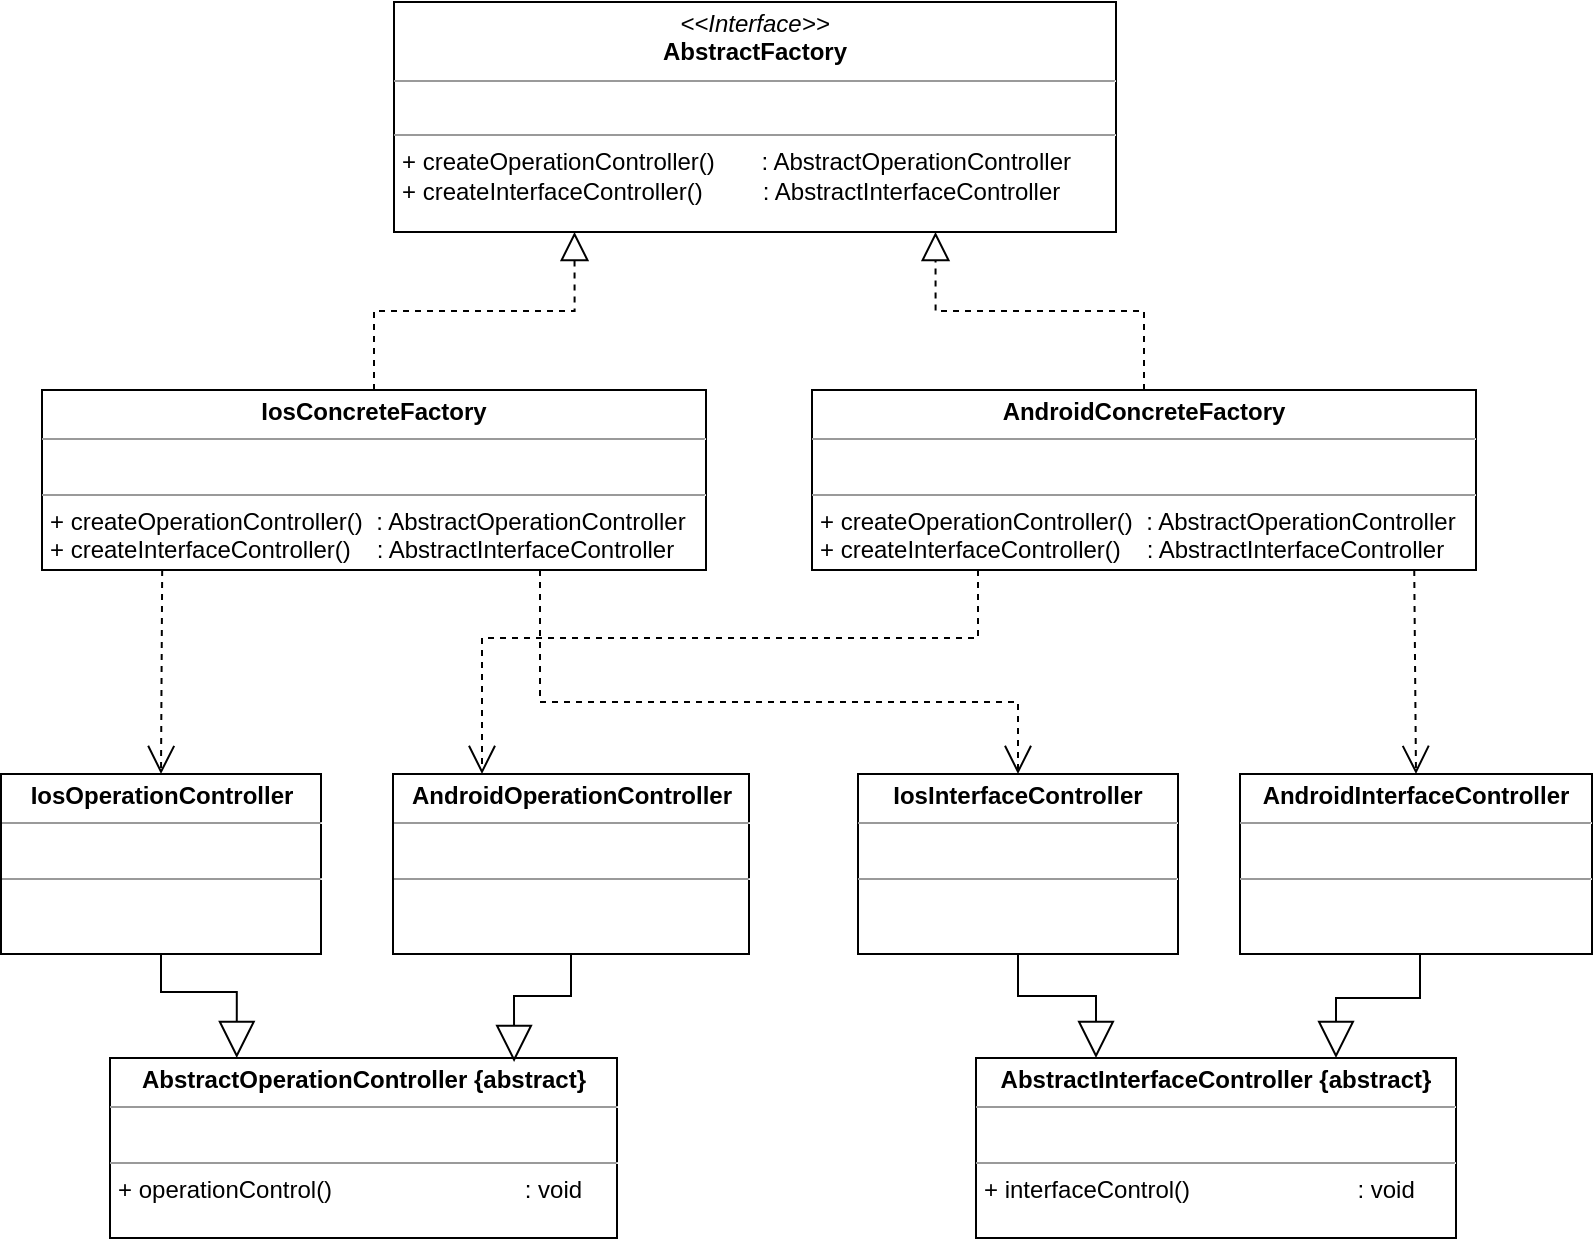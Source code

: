 <mxfile version="19.0.3" type="device"><diagram id="C5RBs43oDa-KdzZeNtuy" name="Page-1"><mxGraphModel dx="1310" dy="672" grid="0" gridSize="10" guides="1" tooltips="1" connect="1" arrows="1" fold="1" page="0" pageScale="1" pageWidth="827" pageHeight="1169" math="0" shadow="0"><root><mxCell id="WIyWlLk6GJQsqaUBKTNV-0"/><mxCell id="WIyWlLk6GJQsqaUBKTNV-1" parent="WIyWlLk6GJQsqaUBKTNV-0"/><mxCell id="RhTRiDmHymW1Sf-wRni8-1" value="&lt;p style=&quot;margin:0px;margin-top:4px;text-align:center;&quot;&gt;&lt;i&gt;&amp;lt;&amp;lt;Interface&amp;gt;&amp;gt;&lt;/i&gt;&lt;br&gt;&lt;b&gt;AbstractFactory&lt;/b&gt;&lt;/p&gt;&lt;hr size=&quot;1&quot;&gt;&lt;p style=&quot;margin:0px;margin-left:4px;&quot;&gt;&amp;nbsp;&lt;/p&gt;&lt;hr size=&quot;1&quot;&gt;&lt;p style=&quot;margin:0px;margin-left:4px;&quot;&gt;+ createOperationController()&amp;nbsp; &amp;nbsp; &amp;nbsp; &amp;nbsp;: AbstractOperationController&lt;br&gt;+ createInterfaceController()&amp;nbsp; &amp;nbsp; &amp;nbsp;&amp;nbsp;&amp;nbsp; &amp;nbsp;: AbstractInterfaceController&lt;/p&gt;" style="verticalAlign=top;align=left;overflow=fill;fontSize=12;fontFamily=Helvetica;html=1;" vertex="1" parent="WIyWlLk6GJQsqaUBKTNV-1"><mxGeometry x="87" y="173" width="361" height="115" as="geometry"/></mxCell><mxCell id="RhTRiDmHymW1Sf-wRni8-2" value="&lt;p style=&quot;margin:0px;margin-top:4px;text-align:center;&quot;&gt;&lt;b&gt;IosConcreteFactory&lt;/b&gt;&lt;/p&gt;&lt;hr size=&quot;1&quot;&gt;&lt;p style=&quot;margin:0px;margin-left:4px;&quot;&gt;&amp;nbsp;&lt;/p&gt;&lt;hr size=&quot;1&quot;&gt;&lt;p style=&quot;margin:0px;margin-left:4px;&quot;&gt;+ createOperationController()&amp;nbsp; : AbstractOperationController&lt;/p&gt;&lt;p style=&quot;margin:0px;margin-left:4px;&quot;&gt;+ createInterfaceController()&lt;span style=&quot;white-space: pre;&quot;&gt;&#9;&lt;/span&gt;&amp;nbsp;: AbstractInterfaceController&lt;/p&gt;" style="verticalAlign=top;align=left;overflow=fill;fontSize=12;fontFamily=Helvetica;html=1;" vertex="1" parent="WIyWlLk6GJQsqaUBKTNV-1"><mxGeometry x="-89" y="367" width="332" height="90" as="geometry"/></mxCell><mxCell id="RhTRiDmHymW1Sf-wRni8-4" value="&lt;p style=&quot;margin:0px;margin-top:4px;text-align:center;&quot;&gt;&lt;b&gt;AndroidConcreteFactory&lt;/b&gt;&lt;/p&gt;&lt;hr size=&quot;1&quot;&gt;&lt;p style=&quot;margin:0px;margin-left:4px;&quot;&gt;&amp;nbsp;&lt;/p&gt;&lt;hr size=&quot;1&quot;&gt;&lt;p style=&quot;margin:0px;margin-left:4px;&quot;&gt;+ createOperationController()&amp;nbsp; : AbstractOperationController&lt;/p&gt;&lt;p style=&quot;margin:0px;margin-left:4px;&quot;&gt;+ createInterfaceController()&lt;span style=&quot;white-space: pre;&quot;&gt;&#9;&lt;/span&gt;&amp;nbsp;: AbstractInterfaceController&lt;/p&gt;" style="verticalAlign=top;align=left;overflow=fill;fontSize=12;fontFamily=Helvetica;html=1;" vertex="1" parent="WIyWlLk6GJQsqaUBKTNV-1"><mxGeometry x="296" y="367" width="332" height="90" as="geometry"/></mxCell><mxCell id="RhTRiDmHymW1Sf-wRni8-5" value="" style="endArrow=block;dashed=1;endFill=0;endSize=12;html=1;rounded=0;exitX=0.5;exitY=0;exitDx=0;exitDy=0;entryX=0.25;entryY=1;entryDx=0;entryDy=0;edgeStyle=orthogonalEdgeStyle;" edge="1" parent="WIyWlLk6GJQsqaUBKTNV-1" source="RhTRiDmHymW1Sf-wRni8-2" target="RhTRiDmHymW1Sf-wRni8-1"><mxGeometry width="160" relative="1" as="geometry"><mxPoint x="115" y="518" as="sourcePoint"/><mxPoint x="275" y="518" as="targetPoint"/></mxGeometry></mxCell><mxCell id="RhTRiDmHymW1Sf-wRni8-6" value="" style="endArrow=block;dashed=1;endFill=0;endSize=12;html=1;rounded=0;exitX=0.5;exitY=0;exitDx=0;exitDy=0;entryX=0.75;entryY=1;entryDx=0;entryDy=0;edgeStyle=orthogonalEdgeStyle;" edge="1" parent="WIyWlLk6GJQsqaUBKTNV-1" source="RhTRiDmHymW1Sf-wRni8-4" target="RhTRiDmHymW1Sf-wRni8-1"><mxGeometry width="160" relative="1" as="geometry"><mxPoint x="612" y="266" as="sourcePoint"/><mxPoint x="772" y="266" as="targetPoint"/></mxGeometry></mxCell><mxCell id="RhTRiDmHymW1Sf-wRni8-7" value="&lt;p style=&quot;margin:0px;margin-top:4px;text-align:center;&quot;&gt;&lt;b&gt;AbstractOperationController {abstract}&lt;/b&gt;&lt;/p&gt;&lt;hr size=&quot;1&quot;&gt;&lt;p style=&quot;margin:0px;margin-left:4px;&quot;&gt;&lt;br&gt;&lt;/p&gt;&lt;hr size=&quot;1&quot;&gt;&lt;p style=&quot;margin:0px;margin-left:4px;&quot;&gt;+ operationControl() &lt;span style=&quot;white-space: pre;&quot;&gt;&#9;&lt;/span&gt;&lt;span style=&quot;white-space: pre;&quot;&gt;&#9;&lt;/span&gt;&lt;span style=&quot;white-space: pre;&quot;&gt;&#9;&lt;/span&gt;&amp;nbsp; &amp;nbsp; &amp;nbsp;: void&lt;/p&gt;" style="verticalAlign=top;align=left;overflow=fill;fontSize=12;fontFamily=Helvetica;html=1;" vertex="1" parent="WIyWlLk6GJQsqaUBKTNV-1"><mxGeometry x="-55" y="701" width="253.5" height="90" as="geometry"/></mxCell><mxCell id="RhTRiDmHymW1Sf-wRni8-8" value="&lt;p style=&quot;margin:0px;margin-top:4px;text-align:center;&quot;&gt;&lt;b&gt;AbstractInterfaceController {abstract}&lt;/b&gt;&lt;/p&gt;&lt;hr size=&quot;1&quot;&gt;&lt;p style=&quot;margin:0px;margin-left:4px;&quot;&gt;&lt;br&gt;&lt;/p&gt;&lt;hr size=&quot;1&quot;&gt;&lt;p style=&quot;margin:0px;margin-left:4px;&quot;&gt;+ interfaceControl() &lt;span style=&quot;white-space: pre;&quot;&gt;&#9;&lt;/span&gt;&lt;span style=&quot;white-space: pre;&quot;&gt;&#9;&lt;/span&gt;&lt;span style=&quot;white-space: pre;&quot;&gt;&#9;&lt;/span&gt;: void&lt;/p&gt;" style="verticalAlign=top;align=left;overflow=fill;fontSize=12;fontFamily=Helvetica;html=1;" vertex="1" parent="WIyWlLk6GJQsqaUBKTNV-1"><mxGeometry x="378" y="701" width="240" height="90" as="geometry"/></mxCell><mxCell id="RhTRiDmHymW1Sf-wRni8-9" value="&lt;p style=&quot;margin:0px;margin-top:4px;text-align:center;&quot;&gt;&lt;b&gt;IosOperationController&lt;/b&gt;&lt;/p&gt;&lt;hr size=&quot;1&quot;&gt;&lt;p style=&quot;margin:0px;margin-left:4px;&quot;&gt;&lt;br&gt;&lt;/p&gt;&lt;hr size=&quot;1&quot;&gt;&lt;p style=&quot;margin:0px;margin-left:4px;&quot;&gt;&lt;br&gt;&lt;/p&gt;" style="verticalAlign=top;align=left;overflow=fill;fontSize=12;fontFamily=Helvetica;html=1;" vertex="1" parent="WIyWlLk6GJQsqaUBKTNV-1"><mxGeometry x="-109.5" y="559" width="160" height="90" as="geometry"/></mxCell><mxCell id="RhTRiDmHymW1Sf-wRni8-10" value="&lt;p style=&quot;margin:0px;margin-top:4px;text-align:center;&quot;&gt;&lt;b&gt;AndroidOperationController&lt;/b&gt;&lt;/p&gt;&lt;hr size=&quot;1&quot;&gt;&lt;p style=&quot;margin:0px;margin-left:4px;&quot;&gt;&lt;br&gt;&lt;/p&gt;&lt;hr size=&quot;1&quot;&gt;&lt;p style=&quot;margin:0px;margin-left:4px;&quot;&gt;&lt;br&gt;&lt;/p&gt;" style="verticalAlign=top;align=left;overflow=fill;fontSize=12;fontFamily=Helvetica;html=1;" vertex="1" parent="WIyWlLk6GJQsqaUBKTNV-1"><mxGeometry x="86.5" y="559" width="178" height="90" as="geometry"/></mxCell><mxCell id="RhTRiDmHymW1Sf-wRni8-11" value="" style="endArrow=block;endSize=16;endFill=0;html=1;rounded=0;exitX=0.5;exitY=1;exitDx=0;exitDy=0;edgeStyle=orthogonalEdgeStyle;entryX=0.25;entryY=0;entryDx=0;entryDy=0;" edge="1" parent="WIyWlLk6GJQsqaUBKTNV-1" source="RhTRiDmHymW1Sf-wRni8-9" target="RhTRiDmHymW1Sf-wRni8-7"><mxGeometry width="160" relative="1" as="geometry"><mxPoint x="792" y="536" as="sourcePoint"/><mxPoint x="-112" y="706" as="targetPoint"/><Array as="points"><mxPoint x="-30" y="668"/><mxPoint x="8" y="668"/></Array></mxGeometry></mxCell><mxCell id="RhTRiDmHymW1Sf-wRni8-12" value="" style="endArrow=block;endSize=16;endFill=0;html=1;rounded=0;exitX=0.5;exitY=1;exitDx=0;exitDy=0;entryX=0.797;entryY=0.022;entryDx=0;entryDy=0;edgeStyle=orthogonalEdgeStyle;entryPerimeter=0;" edge="1" parent="WIyWlLk6GJQsqaUBKTNV-1" source="RhTRiDmHymW1Sf-wRni8-10" target="RhTRiDmHymW1Sf-wRni8-7"><mxGeometry width="160" relative="1" as="geometry"><mxPoint x="949" y="300" as="sourcePoint"/><mxPoint x="1109" y="300" as="targetPoint"/><Array as="points"><mxPoint x="176" y="670"/><mxPoint x="147" y="670"/></Array></mxGeometry></mxCell><mxCell id="RhTRiDmHymW1Sf-wRni8-13" value="&lt;p style=&quot;margin:0px;margin-top:4px;text-align:center;&quot;&gt;&lt;b&gt;IosInterfaceController&lt;/b&gt;&lt;/p&gt;&lt;hr size=&quot;1&quot;&gt;&lt;p style=&quot;margin:0px;margin-left:4px;&quot;&gt;&lt;br&gt;&lt;/p&gt;&lt;hr size=&quot;1&quot;&gt;&lt;p style=&quot;margin:0px;margin-left:4px;&quot;&gt;&amp;nbsp;&lt;/p&gt;" style="verticalAlign=top;align=left;overflow=fill;fontSize=12;fontFamily=Helvetica;html=1;" vertex="1" parent="WIyWlLk6GJQsqaUBKTNV-1"><mxGeometry x="319" y="559" width="160" height="90" as="geometry"/></mxCell><mxCell id="RhTRiDmHymW1Sf-wRni8-14" value="&lt;p style=&quot;margin:0px;margin-top:4px;text-align:center;&quot;&gt;&lt;b&gt;AndroidInterfaceController&lt;/b&gt;&lt;/p&gt;&lt;hr size=&quot;1&quot;&gt;&lt;p style=&quot;margin:0px;margin-left:4px;&quot;&gt;&lt;br&gt;&lt;/p&gt;&lt;hr size=&quot;1&quot;&gt;&lt;p style=&quot;margin:0px;margin-left:4px;&quot;&gt;&amp;nbsp;&lt;/p&gt;" style="verticalAlign=top;align=left;overflow=fill;fontSize=12;fontFamily=Helvetica;html=1;" vertex="1" parent="WIyWlLk6GJQsqaUBKTNV-1"><mxGeometry x="510" y="559" width="176" height="90" as="geometry"/></mxCell><mxCell id="RhTRiDmHymW1Sf-wRni8-15" value="" style="endArrow=block;endSize=16;endFill=0;html=1;rounded=0;exitX=0.5;exitY=1;exitDx=0;exitDy=0;entryX=0.25;entryY=0;entryDx=0;entryDy=0;edgeStyle=orthogonalEdgeStyle;" edge="1" parent="WIyWlLk6GJQsqaUBKTNV-1" source="RhTRiDmHymW1Sf-wRni8-13" target="RhTRiDmHymW1Sf-wRni8-8"><mxGeometry width="160" relative="1" as="geometry"><mxPoint x="630.5" y="932" as="sourcePoint"/><mxPoint x="790.5" y="932" as="targetPoint"/><Array as="points"><mxPoint x="399" y="670"/><mxPoint x="438" y="670"/></Array></mxGeometry></mxCell><mxCell id="RhTRiDmHymW1Sf-wRni8-16" value="" style="endArrow=block;endSize=16;endFill=0;html=1;rounded=0;exitX=0.5;exitY=1;exitDx=0;exitDy=0;entryX=0.75;entryY=0;entryDx=0;entryDy=0;edgeStyle=orthogonalEdgeStyle;" edge="1" parent="WIyWlLk6GJQsqaUBKTNV-1" source="RhTRiDmHymW1Sf-wRni8-14" target="RhTRiDmHymW1Sf-wRni8-8"><mxGeometry width="160" relative="1" as="geometry"><mxPoint x="895.5" y="725" as="sourcePoint"/><mxPoint x="1055.5" y="725" as="targetPoint"/><Array as="points"><mxPoint x="600" y="671"/><mxPoint x="558" y="671"/></Array></mxGeometry></mxCell><mxCell id="RhTRiDmHymW1Sf-wRni8-19" value="" style="endArrow=open;endSize=12;dashed=1;html=1;rounded=0;exitX=0.181;exitY=1;exitDx=0;exitDy=0;entryX=0.5;entryY=0;entryDx=0;entryDy=0;exitPerimeter=0;" edge="1" parent="WIyWlLk6GJQsqaUBKTNV-1" source="RhTRiDmHymW1Sf-wRni8-2" target="RhTRiDmHymW1Sf-wRni8-9"><mxGeometry width="160" relative="1" as="geometry"><mxPoint x="17" y="490" as="sourcePoint"/><mxPoint x="177" y="490" as="targetPoint"/></mxGeometry></mxCell><mxCell id="RhTRiDmHymW1Sf-wRni8-20" value="" style="endArrow=open;endSize=12;dashed=1;html=1;rounded=0;exitX=0.75;exitY=1;exitDx=0;exitDy=0;entryX=0.5;entryY=0;entryDx=0;entryDy=0;edgeStyle=orthogonalEdgeStyle;" edge="1" parent="WIyWlLk6GJQsqaUBKTNV-1" source="RhTRiDmHymW1Sf-wRni8-2" target="RhTRiDmHymW1Sf-wRni8-13"><mxGeometry width="160" relative="1" as="geometry"><mxPoint x="166" y="501" as="sourcePoint"/><mxPoint x="326" y="501" as="targetPoint"/><Array as="points"><mxPoint x="160" y="523"/><mxPoint x="399" y="523"/></Array></mxGeometry></mxCell><mxCell id="RhTRiDmHymW1Sf-wRni8-21" value="" style="endArrow=open;endSize=12;dashed=1;html=1;rounded=0;entryX=0.5;entryY=0;entryDx=0;entryDy=0;exitX=0.907;exitY=1;exitDx=0;exitDy=0;exitPerimeter=0;" edge="1" parent="WIyWlLk6GJQsqaUBKTNV-1" source="RhTRiDmHymW1Sf-wRni8-4" target="RhTRiDmHymW1Sf-wRni8-14"><mxGeometry width="160" relative="1" as="geometry"><mxPoint x="580" y="473" as="sourcePoint"/><mxPoint x="735" y="486" as="targetPoint"/></mxGeometry></mxCell><mxCell id="RhTRiDmHymW1Sf-wRni8-22" value="" style="endArrow=open;endSize=12;dashed=1;html=1;rounded=0;exitX=0.25;exitY=1;exitDx=0;exitDy=0;entryX=0.25;entryY=0;entryDx=0;entryDy=0;edgeStyle=orthogonalEdgeStyle;" edge="1" parent="WIyWlLk6GJQsqaUBKTNV-1" source="RhTRiDmHymW1Sf-wRni8-4" target="RhTRiDmHymW1Sf-wRni8-10"><mxGeometry width="160" relative="1" as="geometry"><mxPoint x="429" y="496" as="sourcePoint"/><mxPoint x="589" y="496" as="targetPoint"/><Array as="points"><mxPoint x="379" y="491"/><mxPoint x="131" y="491"/></Array></mxGeometry></mxCell></root></mxGraphModel></diagram></mxfile>